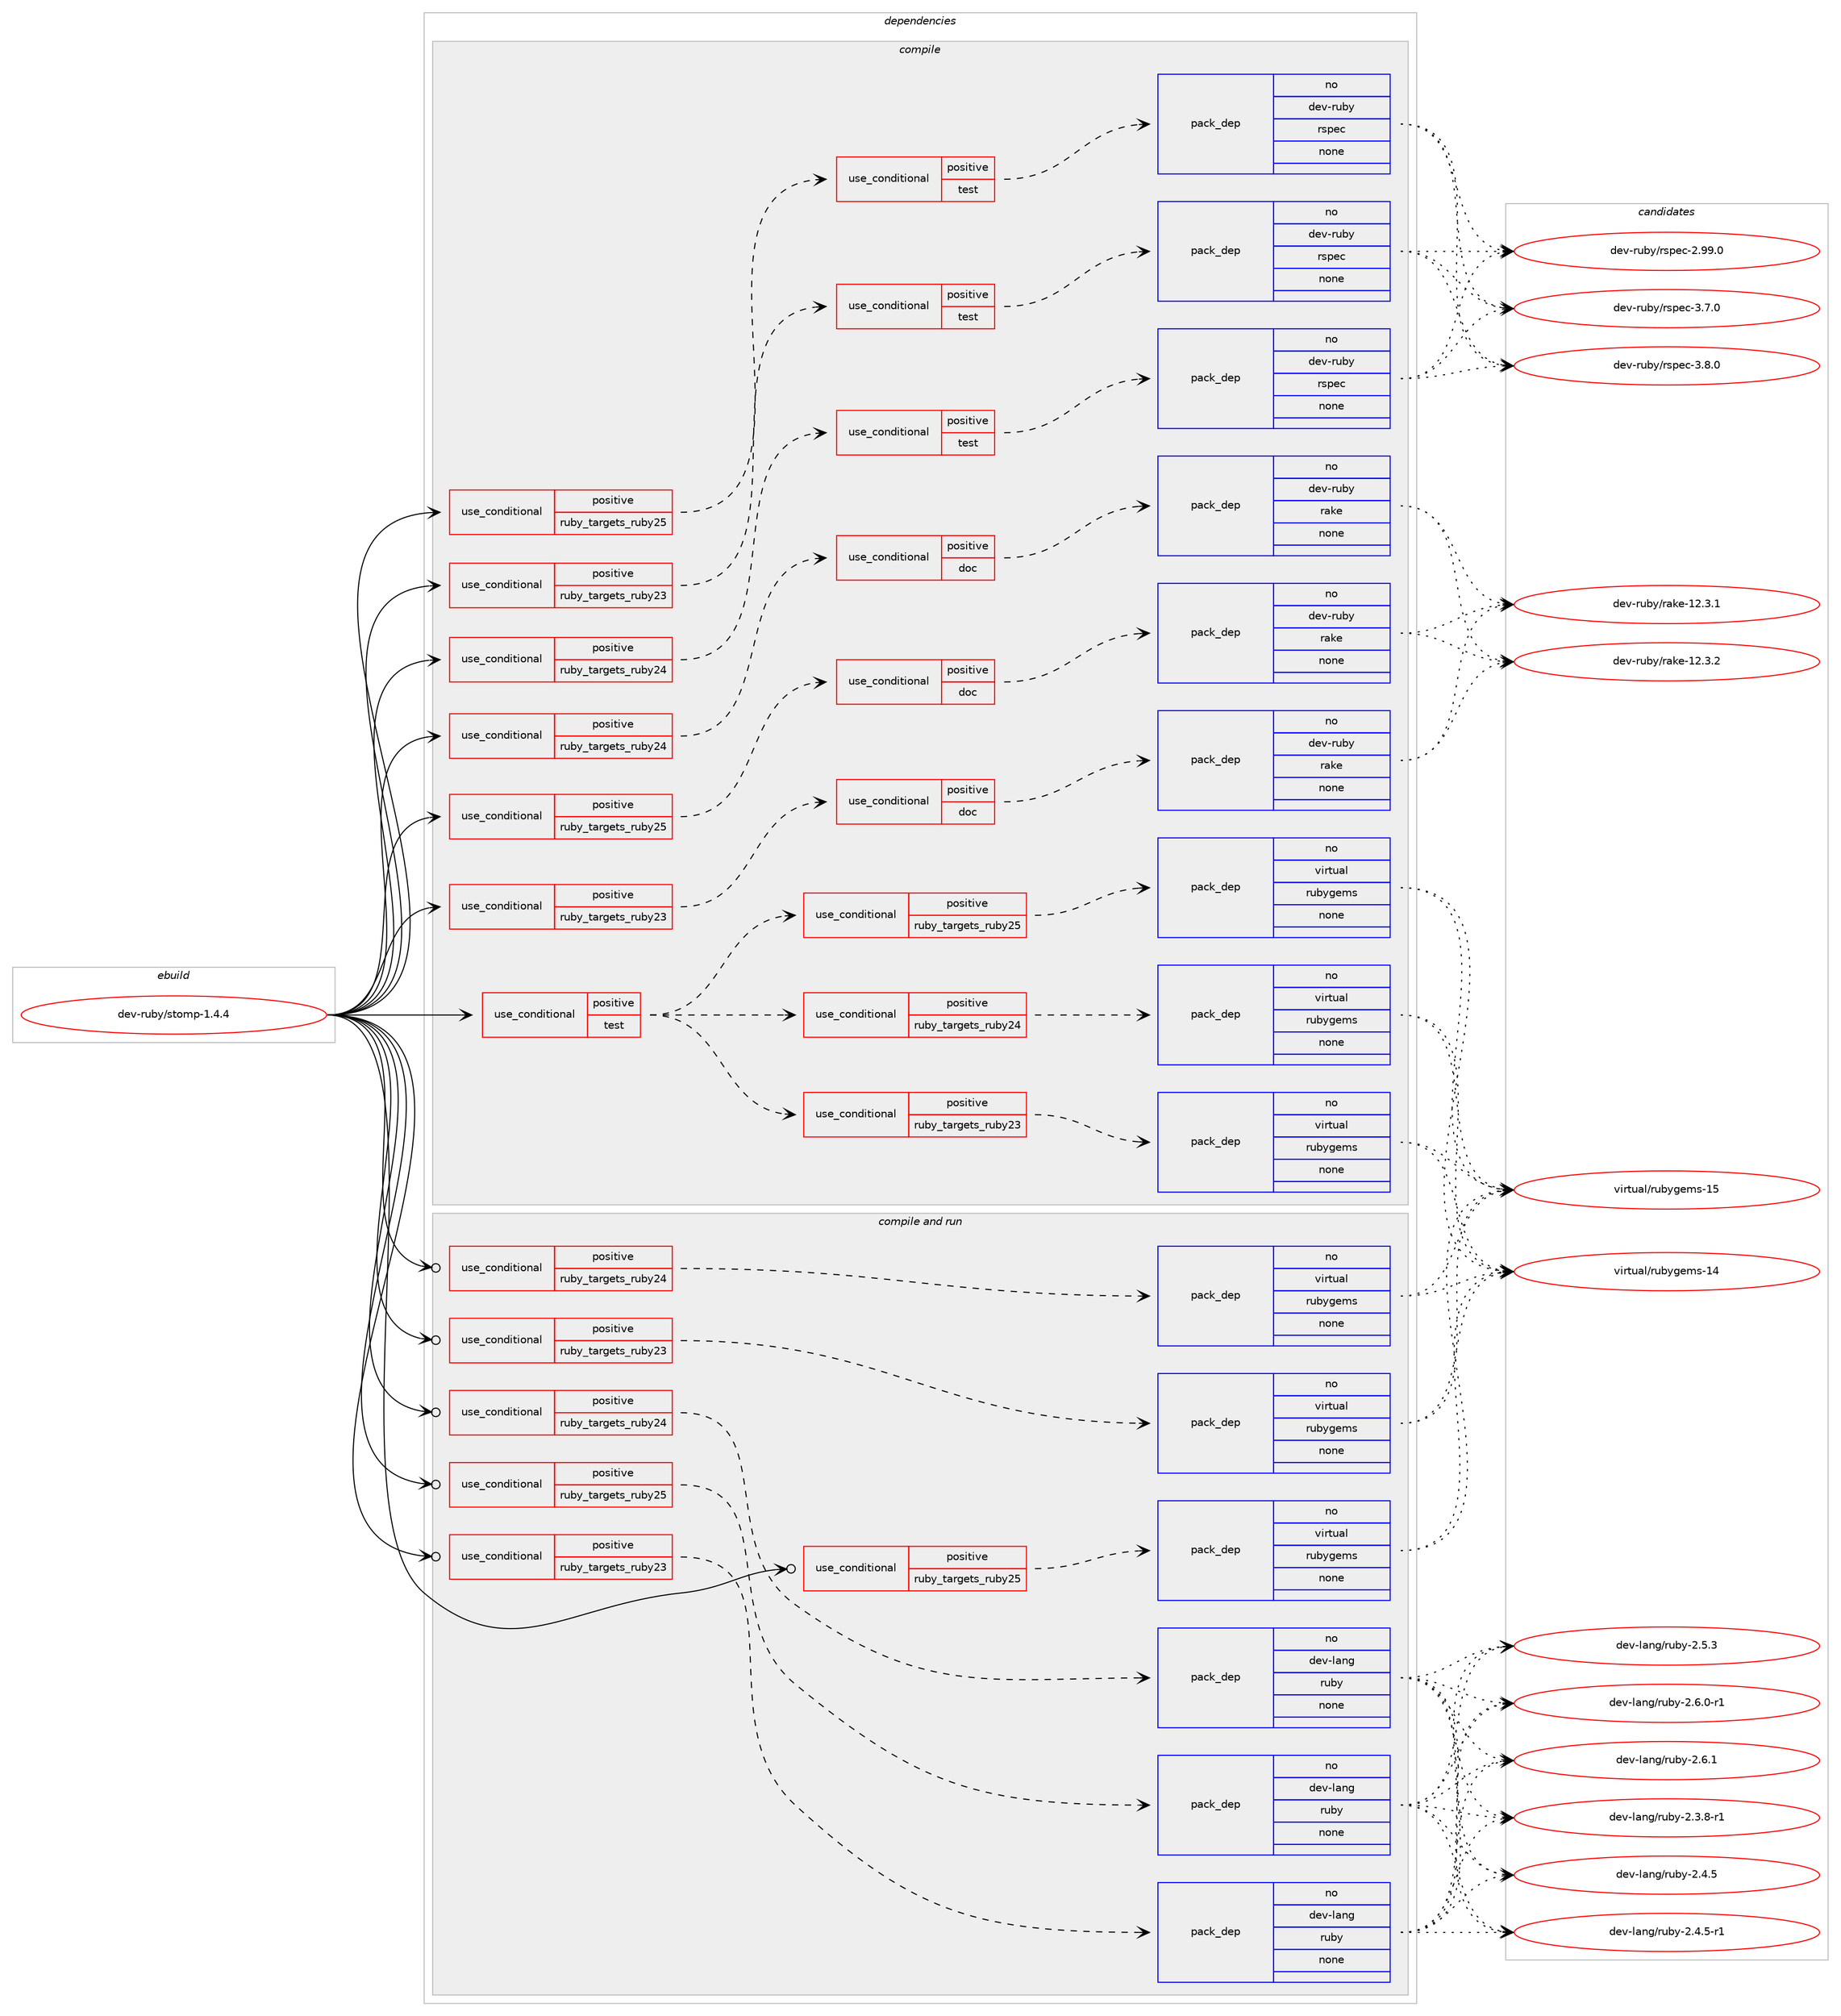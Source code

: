 digraph prolog {

# *************
# Graph options
# *************

newrank=true;
concentrate=true;
compound=true;
graph [rankdir=LR,fontname=Helvetica,fontsize=10,ranksep=1.5];#, ranksep=2.5, nodesep=0.2];
edge  [arrowhead=vee];
node  [fontname=Helvetica,fontsize=10];

# **********
# The ebuild
# **********

subgraph cluster_leftcol {
color=gray;
rank=same;
label=<<i>ebuild</i>>;
id [label="dev-ruby/stomp-1.4.4", color=red, width=4, href="../dev-ruby/stomp-1.4.4.svg"];
}

# ****************
# The dependencies
# ****************

subgraph cluster_midcol {
color=gray;
label=<<i>dependencies</i>>;
subgraph cluster_compile {
fillcolor="#eeeeee";
style=filled;
label=<<i>compile</i>>;
subgraph cond419453 {
dependency1531928 [label=<<TABLE BORDER="0" CELLBORDER="1" CELLSPACING="0" CELLPADDING="4"><TR><TD ROWSPAN="3" CELLPADDING="10">use_conditional</TD></TR><TR><TD>positive</TD></TR><TR><TD>ruby_targets_ruby23</TD></TR></TABLE>>, shape=none, color=red];
subgraph cond419454 {
dependency1531929 [label=<<TABLE BORDER="0" CELLBORDER="1" CELLSPACING="0" CELLPADDING="4"><TR><TD ROWSPAN="3" CELLPADDING="10">use_conditional</TD></TR><TR><TD>positive</TD></TR><TR><TD>doc</TD></TR></TABLE>>, shape=none, color=red];
subgraph pack1088959 {
dependency1531930 [label=<<TABLE BORDER="0" CELLBORDER="1" CELLSPACING="0" CELLPADDING="4" WIDTH="220"><TR><TD ROWSPAN="6" CELLPADDING="30">pack_dep</TD></TR><TR><TD WIDTH="110">no</TD></TR><TR><TD>dev-ruby</TD></TR><TR><TD>rake</TD></TR><TR><TD>none</TD></TR><TR><TD></TD></TR></TABLE>>, shape=none, color=blue];
}
dependency1531929:e -> dependency1531930:w [weight=20,style="dashed",arrowhead="vee"];
}
dependency1531928:e -> dependency1531929:w [weight=20,style="dashed",arrowhead="vee"];
}
id:e -> dependency1531928:w [weight=20,style="solid",arrowhead="vee"];
subgraph cond419455 {
dependency1531931 [label=<<TABLE BORDER="0" CELLBORDER="1" CELLSPACING="0" CELLPADDING="4"><TR><TD ROWSPAN="3" CELLPADDING="10">use_conditional</TD></TR><TR><TD>positive</TD></TR><TR><TD>ruby_targets_ruby23</TD></TR></TABLE>>, shape=none, color=red];
subgraph cond419456 {
dependency1531932 [label=<<TABLE BORDER="0" CELLBORDER="1" CELLSPACING="0" CELLPADDING="4"><TR><TD ROWSPAN="3" CELLPADDING="10">use_conditional</TD></TR><TR><TD>positive</TD></TR><TR><TD>test</TD></TR></TABLE>>, shape=none, color=red];
subgraph pack1088960 {
dependency1531933 [label=<<TABLE BORDER="0" CELLBORDER="1" CELLSPACING="0" CELLPADDING="4" WIDTH="220"><TR><TD ROWSPAN="6" CELLPADDING="30">pack_dep</TD></TR><TR><TD WIDTH="110">no</TD></TR><TR><TD>dev-ruby</TD></TR><TR><TD>rspec</TD></TR><TR><TD>none</TD></TR><TR><TD></TD></TR></TABLE>>, shape=none, color=blue];
}
dependency1531932:e -> dependency1531933:w [weight=20,style="dashed",arrowhead="vee"];
}
dependency1531931:e -> dependency1531932:w [weight=20,style="dashed",arrowhead="vee"];
}
id:e -> dependency1531931:w [weight=20,style="solid",arrowhead="vee"];
subgraph cond419457 {
dependency1531934 [label=<<TABLE BORDER="0" CELLBORDER="1" CELLSPACING="0" CELLPADDING="4"><TR><TD ROWSPAN="3" CELLPADDING="10">use_conditional</TD></TR><TR><TD>positive</TD></TR><TR><TD>ruby_targets_ruby24</TD></TR></TABLE>>, shape=none, color=red];
subgraph cond419458 {
dependency1531935 [label=<<TABLE BORDER="0" CELLBORDER="1" CELLSPACING="0" CELLPADDING="4"><TR><TD ROWSPAN="3" CELLPADDING="10">use_conditional</TD></TR><TR><TD>positive</TD></TR><TR><TD>doc</TD></TR></TABLE>>, shape=none, color=red];
subgraph pack1088961 {
dependency1531936 [label=<<TABLE BORDER="0" CELLBORDER="1" CELLSPACING="0" CELLPADDING="4" WIDTH="220"><TR><TD ROWSPAN="6" CELLPADDING="30">pack_dep</TD></TR><TR><TD WIDTH="110">no</TD></TR><TR><TD>dev-ruby</TD></TR><TR><TD>rake</TD></TR><TR><TD>none</TD></TR><TR><TD></TD></TR></TABLE>>, shape=none, color=blue];
}
dependency1531935:e -> dependency1531936:w [weight=20,style="dashed",arrowhead="vee"];
}
dependency1531934:e -> dependency1531935:w [weight=20,style="dashed",arrowhead="vee"];
}
id:e -> dependency1531934:w [weight=20,style="solid",arrowhead="vee"];
subgraph cond419459 {
dependency1531937 [label=<<TABLE BORDER="0" CELLBORDER="1" CELLSPACING="0" CELLPADDING="4"><TR><TD ROWSPAN="3" CELLPADDING="10">use_conditional</TD></TR><TR><TD>positive</TD></TR><TR><TD>ruby_targets_ruby24</TD></TR></TABLE>>, shape=none, color=red];
subgraph cond419460 {
dependency1531938 [label=<<TABLE BORDER="0" CELLBORDER="1" CELLSPACING="0" CELLPADDING="4"><TR><TD ROWSPAN="3" CELLPADDING="10">use_conditional</TD></TR><TR><TD>positive</TD></TR><TR><TD>test</TD></TR></TABLE>>, shape=none, color=red];
subgraph pack1088962 {
dependency1531939 [label=<<TABLE BORDER="0" CELLBORDER="1" CELLSPACING="0" CELLPADDING="4" WIDTH="220"><TR><TD ROWSPAN="6" CELLPADDING="30">pack_dep</TD></TR><TR><TD WIDTH="110">no</TD></TR><TR><TD>dev-ruby</TD></TR><TR><TD>rspec</TD></TR><TR><TD>none</TD></TR><TR><TD></TD></TR></TABLE>>, shape=none, color=blue];
}
dependency1531938:e -> dependency1531939:w [weight=20,style="dashed",arrowhead="vee"];
}
dependency1531937:e -> dependency1531938:w [weight=20,style="dashed",arrowhead="vee"];
}
id:e -> dependency1531937:w [weight=20,style="solid",arrowhead="vee"];
subgraph cond419461 {
dependency1531940 [label=<<TABLE BORDER="0" CELLBORDER="1" CELLSPACING="0" CELLPADDING="4"><TR><TD ROWSPAN="3" CELLPADDING="10">use_conditional</TD></TR><TR><TD>positive</TD></TR><TR><TD>ruby_targets_ruby25</TD></TR></TABLE>>, shape=none, color=red];
subgraph cond419462 {
dependency1531941 [label=<<TABLE BORDER="0" CELLBORDER="1" CELLSPACING="0" CELLPADDING="4"><TR><TD ROWSPAN="3" CELLPADDING="10">use_conditional</TD></TR><TR><TD>positive</TD></TR><TR><TD>doc</TD></TR></TABLE>>, shape=none, color=red];
subgraph pack1088963 {
dependency1531942 [label=<<TABLE BORDER="0" CELLBORDER="1" CELLSPACING="0" CELLPADDING="4" WIDTH="220"><TR><TD ROWSPAN="6" CELLPADDING="30">pack_dep</TD></TR><TR><TD WIDTH="110">no</TD></TR><TR><TD>dev-ruby</TD></TR><TR><TD>rake</TD></TR><TR><TD>none</TD></TR><TR><TD></TD></TR></TABLE>>, shape=none, color=blue];
}
dependency1531941:e -> dependency1531942:w [weight=20,style="dashed",arrowhead="vee"];
}
dependency1531940:e -> dependency1531941:w [weight=20,style="dashed",arrowhead="vee"];
}
id:e -> dependency1531940:w [weight=20,style="solid",arrowhead="vee"];
subgraph cond419463 {
dependency1531943 [label=<<TABLE BORDER="0" CELLBORDER="1" CELLSPACING="0" CELLPADDING="4"><TR><TD ROWSPAN="3" CELLPADDING="10">use_conditional</TD></TR><TR><TD>positive</TD></TR><TR><TD>ruby_targets_ruby25</TD></TR></TABLE>>, shape=none, color=red];
subgraph cond419464 {
dependency1531944 [label=<<TABLE BORDER="0" CELLBORDER="1" CELLSPACING="0" CELLPADDING="4"><TR><TD ROWSPAN="3" CELLPADDING="10">use_conditional</TD></TR><TR><TD>positive</TD></TR><TR><TD>test</TD></TR></TABLE>>, shape=none, color=red];
subgraph pack1088964 {
dependency1531945 [label=<<TABLE BORDER="0" CELLBORDER="1" CELLSPACING="0" CELLPADDING="4" WIDTH="220"><TR><TD ROWSPAN="6" CELLPADDING="30">pack_dep</TD></TR><TR><TD WIDTH="110">no</TD></TR><TR><TD>dev-ruby</TD></TR><TR><TD>rspec</TD></TR><TR><TD>none</TD></TR><TR><TD></TD></TR></TABLE>>, shape=none, color=blue];
}
dependency1531944:e -> dependency1531945:w [weight=20,style="dashed",arrowhead="vee"];
}
dependency1531943:e -> dependency1531944:w [weight=20,style="dashed",arrowhead="vee"];
}
id:e -> dependency1531943:w [weight=20,style="solid",arrowhead="vee"];
subgraph cond419465 {
dependency1531946 [label=<<TABLE BORDER="0" CELLBORDER="1" CELLSPACING="0" CELLPADDING="4"><TR><TD ROWSPAN="3" CELLPADDING="10">use_conditional</TD></TR><TR><TD>positive</TD></TR><TR><TD>test</TD></TR></TABLE>>, shape=none, color=red];
subgraph cond419466 {
dependency1531947 [label=<<TABLE BORDER="0" CELLBORDER="1" CELLSPACING="0" CELLPADDING="4"><TR><TD ROWSPAN="3" CELLPADDING="10">use_conditional</TD></TR><TR><TD>positive</TD></TR><TR><TD>ruby_targets_ruby23</TD></TR></TABLE>>, shape=none, color=red];
subgraph pack1088965 {
dependency1531948 [label=<<TABLE BORDER="0" CELLBORDER="1" CELLSPACING="0" CELLPADDING="4" WIDTH="220"><TR><TD ROWSPAN="6" CELLPADDING="30">pack_dep</TD></TR><TR><TD WIDTH="110">no</TD></TR><TR><TD>virtual</TD></TR><TR><TD>rubygems</TD></TR><TR><TD>none</TD></TR><TR><TD></TD></TR></TABLE>>, shape=none, color=blue];
}
dependency1531947:e -> dependency1531948:w [weight=20,style="dashed",arrowhead="vee"];
}
dependency1531946:e -> dependency1531947:w [weight=20,style="dashed",arrowhead="vee"];
subgraph cond419467 {
dependency1531949 [label=<<TABLE BORDER="0" CELLBORDER="1" CELLSPACING="0" CELLPADDING="4"><TR><TD ROWSPAN="3" CELLPADDING="10">use_conditional</TD></TR><TR><TD>positive</TD></TR><TR><TD>ruby_targets_ruby24</TD></TR></TABLE>>, shape=none, color=red];
subgraph pack1088966 {
dependency1531950 [label=<<TABLE BORDER="0" CELLBORDER="1" CELLSPACING="0" CELLPADDING="4" WIDTH="220"><TR><TD ROWSPAN="6" CELLPADDING="30">pack_dep</TD></TR><TR><TD WIDTH="110">no</TD></TR><TR><TD>virtual</TD></TR><TR><TD>rubygems</TD></TR><TR><TD>none</TD></TR><TR><TD></TD></TR></TABLE>>, shape=none, color=blue];
}
dependency1531949:e -> dependency1531950:w [weight=20,style="dashed",arrowhead="vee"];
}
dependency1531946:e -> dependency1531949:w [weight=20,style="dashed",arrowhead="vee"];
subgraph cond419468 {
dependency1531951 [label=<<TABLE BORDER="0" CELLBORDER="1" CELLSPACING="0" CELLPADDING="4"><TR><TD ROWSPAN="3" CELLPADDING="10">use_conditional</TD></TR><TR><TD>positive</TD></TR><TR><TD>ruby_targets_ruby25</TD></TR></TABLE>>, shape=none, color=red];
subgraph pack1088967 {
dependency1531952 [label=<<TABLE BORDER="0" CELLBORDER="1" CELLSPACING="0" CELLPADDING="4" WIDTH="220"><TR><TD ROWSPAN="6" CELLPADDING="30">pack_dep</TD></TR><TR><TD WIDTH="110">no</TD></TR><TR><TD>virtual</TD></TR><TR><TD>rubygems</TD></TR><TR><TD>none</TD></TR><TR><TD></TD></TR></TABLE>>, shape=none, color=blue];
}
dependency1531951:e -> dependency1531952:w [weight=20,style="dashed",arrowhead="vee"];
}
dependency1531946:e -> dependency1531951:w [weight=20,style="dashed",arrowhead="vee"];
}
id:e -> dependency1531946:w [weight=20,style="solid",arrowhead="vee"];
}
subgraph cluster_compileandrun {
fillcolor="#eeeeee";
style=filled;
label=<<i>compile and run</i>>;
subgraph cond419469 {
dependency1531953 [label=<<TABLE BORDER="0" CELLBORDER="1" CELLSPACING="0" CELLPADDING="4"><TR><TD ROWSPAN="3" CELLPADDING="10">use_conditional</TD></TR><TR><TD>positive</TD></TR><TR><TD>ruby_targets_ruby23</TD></TR></TABLE>>, shape=none, color=red];
subgraph pack1088968 {
dependency1531954 [label=<<TABLE BORDER="0" CELLBORDER="1" CELLSPACING="0" CELLPADDING="4" WIDTH="220"><TR><TD ROWSPAN="6" CELLPADDING="30">pack_dep</TD></TR><TR><TD WIDTH="110">no</TD></TR><TR><TD>dev-lang</TD></TR><TR><TD>ruby</TD></TR><TR><TD>none</TD></TR><TR><TD></TD></TR></TABLE>>, shape=none, color=blue];
}
dependency1531953:e -> dependency1531954:w [weight=20,style="dashed",arrowhead="vee"];
}
id:e -> dependency1531953:w [weight=20,style="solid",arrowhead="odotvee"];
subgraph cond419470 {
dependency1531955 [label=<<TABLE BORDER="0" CELLBORDER="1" CELLSPACING="0" CELLPADDING="4"><TR><TD ROWSPAN="3" CELLPADDING="10">use_conditional</TD></TR><TR><TD>positive</TD></TR><TR><TD>ruby_targets_ruby23</TD></TR></TABLE>>, shape=none, color=red];
subgraph pack1088969 {
dependency1531956 [label=<<TABLE BORDER="0" CELLBORDER="1" CELLSPACING="0" CELLPADDING="4" WIDTH="220"><TR><TD ROWSPAN="6" CELLPADDING="30">pack_dep</TD></TR><TR><TD WIDTH="110">no</TD></TR><TR><TD>virtual</TD></TR><TR><TD>rubygems</TD></TR><TR><TD>none</TD></TR><TR><TD></TD></TR></TABLE>>, shape=none, color=blue];
}
dependency1531955:e -> dependency1531956:w [weight=20,style="dashed",arrowhead="vee"];
}
id:e -> dependency1531955:w [weight=20,style="solid",arrowhead="odotvee"];
subgraph cond419471 {
dependency1531957 [label=<<TABLE BORDER="0" CELLBORDER="1" CELLSPACING="0" CELLPADDING="4"><TR><TD ROWSPAN="3" CELLPADDING="10">use_conditional</TD></TR><TR><TD>positive</TD></TR><TR><TD>ruby_targets_ruby24</TD></TR></TABLE>>, shape=none, color=red];
subgraph pack1088970 {
dependency1531958 [label=<<TABLE BORDER="0" CELLBORDER="1" CELLSPACING="0" CELLPADDING="4" WIDTH="220"><TR><TD ROWSPAN="6" CELLPADDING="30">pack_dep</TD></TR><TR><TD WIDTH="110">no</TD></TR><TR><TD>dev-lang</TD></TR><TR><TD>ruby</TD></TR><TR><TD>none</TD></TR><TR><TD></TD></TR></TABLE>>, shape=none, color=blue];
}
dependency1531957:e -> dependency1531958:w [weight=20,style="dashed",arrowhead="vee"];
}
id:e -> dependency1531957:w [weight=20,style="solid",arrowhead="odotvee"];
subgraph cond419472 {
dependency1531959 [label=<<TABLE BORDER="0" CELLBORDER="1" CELLSPACING="0" CELLPADDING="4"><TR><TD ROWSPAN="3" CELLPADDING="10">use_conditional</TD></TR><TR><TD>positive</TD></TR><TR><TD>ruby_targets_ruby24</TD></TR></TABLE>>, shape=none, color=red];
subgraph pack1088971 {
dependency1531960 [label=<<TABLE BORDER="0" CELLBORDER="1" CELLSPACING="0" CELLPADDING="4" WIDTH="220"><TR><TD ROWSPAN="6" CELLPADDING="30">pack_dep</TD></TR><TR><TD WIDTH="110">no</TD></TR><TR><TD>virtual</TD></TR><TR><TD>rubygems</TD></TR><TR><TD>none</TD></TR><TR><TD></TD></TR></TABLE>>, shape=none, color=blue];
}
dependency1531959:e -> dependency1531960:w [weight=20,style="dashed",arrowhead="vee"];
}
id:e -> dependency1531959:w [weight=20,style="solid",arrowhead="odotvee"];
subgraph cond419473 {
dependency1531961 [label=<<TABLE BORDER="0" CELLBORDER="1" CELLSPACING="0" CELLPADDING="4"><TR><TD ROWSPAN="3" CELLPADDING="10">use_conditional</TD></TR><TR><TD>positive</TD></TR><TR><TD>ruby_targets_ruby25</TD></TR></TABLE>>, shape=none, color=red];
subgraph pack1088972 {
dependency1531962 [label=<<TABLE BORDER="0" CELLBORDER="1" CELLSPACING="0" CELLPADDING="4" WIDTH="220"><TR><TD ROWSPAN="6" CELLPADDING="30">pack_dep</TD></TR><TR><TD WIDTH="110">no</TD></TR><TR><TD>dev-lang</TD></TR><TR><TD>ruby</TD></TR><TR><TD>none</TD></TR><TR><TD></TD></TR></TABLE>>, shape=none, color=blue];
}
dependency1531961:e -> dependency1531962:w [weight=20,style="dashed",arrowhead="vee"];
}
id:e -> dependency1531961:w [weight=20,style="solid",arrowhead="odotvee"];
subgraph cond419474 {
dependency1531963 [label=<<TABLE BORDER="0" CELLBORDER="1" CELLSPACING="0" CELLPADDING="4"><TR><TD ROWSPAN="3" CELLPADDING="10">use_conditional</TD></TR><TR><TD>positive</TD></TR><TR><TD>ruby_targets_ruby25</TD></TR></TABLE>>, shape=none, color=red];
subgraph pack1088973 {
dependency1531964 [label=<<TABLE BORDER="0" CELLBORDER="1" CELLSPACING="0" CELLPADDING="4" WIDTH="220"><TR><TD ROWSPAN="6" CELLPADDING="30">pack_dep</TD></TR><TR><TD WIDTH="110">no</TD></TR><TR><TD>virtual</TD></TR><TR><TD>rubygems</TD></TR><TR><TD>none</TD></TR><TR><TD></TD></TR></TABLE>>, shape=none, color=blue];
}
dependency1531963:e -> dependency1531964:w [weight=20,style="dashed",arrowhead="vee"];
}
id:e -> dependency1531963:w [weight=20,style="solid",arrowhead="odotvee"];
}
subgraph cluster_run {
fillcolor="#eeeeee";
style=filled;
label=<<i>run</i>>;
}
}

# **************
# The candidates
# **************

subgraph cluster_choices {
rank=same;
color=gray;
label=<<i>candidates</i>>;

subgraph choice1088959 {
color=black;
nodesep=1;
choice1001011184511411798121471149710710145495046514649 [label="dev-ruby/rake-12.3.1", color=red, width=4,href="../dev-ruby/rake-12.3.1.svg"];
choice1001011184511411798121471149710710145495046514650 [label="dev-ruby/rake-12.3.2", color=red, width=4,href="../dev-ruby/rake-12.3.2.svg"];
dependency1531930:e -> choice1001011184511411798121471149710710145495046514649:w [style=dotted,weight="100"];
dependency1531930:e -> choice1001011184511411798121471149710710145495046514650:w [style=dotted,weight="100"];
}
subgraph choice1088960 {
color=black;
nodesep=1;
choice1001011184511411798121471141151121019945504657574648 [label="dev-ruby/rspec-2.99.0", color=red, width=4,href="../dev-ruby/rspec-2.99.0.svg"];
choice10010111845114117981214711411511210199455146554648 [label="dev-ruby/rspec-3.7.0", color=red, width=4,href="../dev-ruby/rspec-3.7.0.svg"];
choice10010111845114117981214711411511210199455146564648 [label="dev-ruby/rspec-3.8.0", color=red, width=4,href="../dev-ruby/rspec-3.8.0.svg"];
dependency1531933:e -> choice1001011184511411798121471141151121019945504657574648:w [style=dotted,weight="100"];
dependency1531933:e -> choice10010111845114117981214711411511210199455146554648:w [style=dotted,weight="100"];
dependency1531933:e -> choice10010111845114117981214711411511210199455146564648:w [style=dotted,weight="100"];
}
subgraph choice1088961 {
color=black;
nodesep=1;
choice1001011184511411798121471149710710145495046514649 [label="dev-ruby/rake-12.3.1", color=red, width=4,href="../dev-ruby/rake-12.3.1.svg"];
choice1001011184511411798121471149710710145495046514650 [label="dev-ruby/rake-12.3.2", color=red, width=4,href="../dev-ruby/rake-12.3.2.svg"];
dependency1531936:e -> choice1001011184511411798121471149710710145495046514649:w [style=dotted,weight="100"];
dependency1531936:e -> choice1001011184511411798121471149710710145495046514650:w [style=dotted,weight="100"];
}
subgraph choice1088962 {
color=black;
nodesep=1;
choice1001011184511411798121471141151121019945504657574648 [label="dev-ruby/rspec-2.99.0", color=red, width=4,href="../dev-ruby/rspec-2.99.0.svg"];
choice10010111845114117981214711411511210199455146554648 [label="dev-ruby/rspec-3.7.0", color=red, width=4,href="../dev-ruby/rspec-3.7.0.svg"];
choice10010111845114117981214711411511210199455146564648 [label="dev-ruby/rspec-3.8.0", color=red, width=4,href="../dev-ruby/rspec-3.8.0.svg"];
dependency1531939:e -> choice1001011184511411798121471141151121019945504657574648:w [style=dotted,weight="100"];
dependency1531939:e -> choice10010111845114117981214711411511210199455146554648:w [style=dotted,weight="100"];
dependency1531939:e -> choice10010111845114117981214711411511210199455146564648:w [style=dotted,weight="100"];
}
subgraph choice1088963 {
color=black;
nodesep=1;
choice1001011184511411798121471149710710145495046514649 [label="dev-ruby/rake-12.3.1", color=red, width=4,href="../dev-ruby/rake-12.3.1.svg"];
choice1001011184511411798121471149710710145495046514650 [label="dev-ruby/rake-12.3.2", color=red, width=4,href="../dev-ruby/rake-12.3.2.svg"];
dependency1531942:e -> choice1001011184511411798121471149710710145495046514649:w [style=dotted,weight="100"];
dependency1531942:e -> choice1001011184511411798121471149710710145495046514650:w [style=dotted,weight="100"];
}
subgraph choice1088964 {
color=black;
nodesep=1;
choice1001011184511411798121471141151121019945504657574648 [label="dev-ruby/rspec-2.99.0", color=red, width=4,href="../dev-ruby/rspec-2.99.0.svg"];
choice10010111845114117981214711411511210199455146554648 [label="dev-ruby/rspec-3.7.0", color=red, width=4,href="../dev-ruby/rspec-3.7.0.svg"];
choice10010111845114117981214711411511210199455146564648 [label="dev-ruby/rspec-3.8.0", color=red, width=4,href="../dev-ruby/rspec-3.8.0.svg"];
dependency1531945:e -> choice1001011184511411798121471141151121019945504657574648:w [style=dotted,weight="100"];
dependency1531945:e -> choice10010111845114117981214711411511210199455146554648:w [style=dotted,weight="100"];
dependency1531945:e -> choice10010111845114117981214711411511210199455146564648:w [style=dotted,weight="100"];
}
subgraph choice1088965 {
color=black;
nodesep=1;
choice118105114116117971084711411798121103101109115454952 [label="virtual/rubygems-14", color=red, width=4,href="../virtual/rubygems-14.svg"];
choice118105114116117971084711411798121103101109115454953 [label="virtual/rubygems-15", color=red, width=4,href="../virtual/rubygems-15.svg"];
dependency1531948:e -> choice118105114116117971084711411798121103101109115454952:w [style=dotted,weight="100"];
dependency1531948:e -> choice118105114116117971084711411798121103101109115454953:w [style=dotted,weight="100"];
}
subgraph choice1088966 {
color=black;
nodesep=1;
choice118105114116117971084711411798121103101109115454952 [label="virtual/rubygems-14", color=red, width=4,href="../virtual/rubygems-14.svg"];
choice118105114116117971084711411798121103101109115454953 [label="virtual/rubygems-15", color=red, width=4,href="../virtual/rubygems-15.svg"];
dependency1531950:e -> choice118105114116117971084711411798121103101109115454952:w [style=dotted,weight="100"];
dependency1531950:e -> choice118105114116117971084711411798121103101109115454953:w [style=dotted,weight="100"];
}
subgraph choice1088967 {
color=black;
nodesep=1;
choice118105114116117971084711411798121103101109115454952 [label="virtual/rubygems-14", color=red, width=4,href="../virtual/rubygems-14.svg"];
choice118105114116117971084711411798121103101109115454953 [label="virtual/rubygems-15", color=red, width=4,href="../virtual/rubygems-15.svg"];
dependency1531952:e -> choice118105114116117971084711411798121103101109115454952:w [style=dotted,weight="100"];
dependency1531952:e -> choice118105114116117971084711411798121103101109115454953:w [style=dotted,weight="100"];
}
subgraph choice1088968 {
color=black;
nodesep=1;
choice100101118451089711010347114117981214550465146564511449 [label="dev-lang/ruby-2.3.8-r1", color=red, width=4,href="../dev-lang/ruby-2.3.8-r1.svg"];
choice10010111845108971101034711411798121455046524653 [label="dev-lang/ruby-2.4.5", color=red, width=4,href="../dev-lang/ruby-2.4.5.svg"];
choice100101118451089711010347114117981214550465246534511449 [label="dev-lang/ruby-2.4.5-r1", color=red, width=4,href="../dev-lang/ruby-2.4.5-r1.svg"];
choice10010111845108971101034711411798121455046534651 [label="dev-lang/ruby-2.5.3", color=red, width=4,href="../dev-lang/ruby-2.5.3.svg"];
choice100101118451089711010347114117981214550465446484511449 [label="dev-lang/ruby-2.6.0-r1", color=red, width=4,href="../dev-lang/ruby-2.6.0-r1.svg"];
choice10010111845108971101034711411798121455046544649 [label="dev-lang/ruby-2.6.1", color=red, width=4,href="../dev-lang/ruby-2.6.1.svg"];
dependency1531954:e -> choice100101118451089711010347114117981214550465146564511449:w [style=dotted,weight="100"];
dependency1531954:e -> choice10010111845108971101034711411798121455046524653:w [style=dotted,weight="100"];
dependency1531954:e -> choice100101118451089711010347114117981214550465246534511449:w [style=dotted,weight="100"];
dependency1531954:e -> choice10010111845108971101034711411798121455046534651:w [style=dotted,weight="100"];
dependency1531954:e -> choice100101118451089711010347114117981214550465446484511449:w [style=dotted,weight="100"];
dependency1531954:e -> choice10010111845108971101034711411798121455046544649:w [style=dotted,weight="100"];
}
subgraph choice1088969 {
color=black;
nodesep=1;
choice118105114116117971084711411798121103101109115454952 [label="virtual/rubygems-14", color=red, width=4,href="../virtual/rubygems-14.svg"];
choice118105114116117971084711411798121103101109115454953 [label="virtual/rubygems-15", color=red, width=4,href="../virtual/rubygems-15.svg"];
dependency1531956:e -> choice118105114116117971084711411798121103101109115454952:w [style=dotted,weight="100"];
dependency1531956:e -> choice118105114116117971084711411798121103101109115454953:w [style=dotted,weight="100"];
}
subgraph choice1088970 {
color=black;
nodesep=1;
choice100101118451089711010347114117981214550465146564511449 [label="dev-lang/ruby-2.3.8-r1", color=red, width=4,href="../dev-lang/ruby-2.3.8-r1.svg"];
choice10010111845108971101034711411798121455046524653 [label="dev-lang/ruby-2.4.5", color=red, width=4,href="../dev-lang/ruby-2.4.5.svg"];
choice100101118451089711010347114117981214550465246534511449 [label="dev-lang/ruby-2.4.5-r1", color=red, width=4,href="../dev-lang/ruby-2.4.5-r1.svg"];
choice10010111845108971101034711411798121455046534651 [label="dev-lang/ruby-2.5.3", color=red, width=4,href="../dev-lang/ruby-2.5.3.svg"];
choice100101118451089711010347114117981214550465446484511449 [label="dev-lang/ruby-2.6.0-r1", color=red, width=4,href="../dev-lang/ruby-2.6.0-r1.svg"];
choice10010111845108971101034711411798121455046544649 [label="dev-lang/ruby-2.6.1", color=red, width=4,href="../dev-lang/ruby-2.6.1.svg"];
dependency1531958:e -> choice100101118451089711010347114117981214550465146564511449:w [style=dotted,weight="100"];
dependency1531958:e -> choice10010111845108971101034711411798121455046524653:w [style=dotted,weight="100"];
dependency1531958:e -> choice100101118451089711010347114117981214550465246534511449:w [style=dotted,weight="100"];
dependency1531958:e -> choice10010111845108971101034711411798121455046534651:w [style=dotted,weight="100"];
dependency1531958:e -> choice100101118451089711010347114117981214550465446484511449:w [style=dotted,weight="100"];
dependency1531958:e -> choice10010111845108971101034711411798121455046544649:w [style=dotted,weight="100"];
}
subgraph choice1088971 {
color=black;
nodesep=1;
choice118105114116117971084711411798121103101109115454952 [label="virtual/rubygems-14", color=red, width=4,href="../virtual/rubygems-14.svg"];
choice118105114116117971084711411798121103101109115454953 [label="virtual/rubygems-15", color=red, width=4,href="../virtual/rubygems-15.svg"];
dependency1531960:e -> choice118105114116117971084711411798121103101109115454952:w [style=dotted,weight="100"];
dependency1531960:e -> choice118105114116117971084711411798121103101109115454953:w [style=dotted,weight="100"];
}
subgraph choice1088972 {
color=black;
nodesep=1;
choice100101118451089711010347114117981214550465146564511449 [label="dev-lang/ruby-2.3.8-r1", color=red, width=4,href="../dev-lang/ruby-2.3.8-r1.svg"];
choice10010111845108971101034711411798121455046524653 [label="dev-lang/ruby-2.4.5", color=red, width=4,href="../dev-lang/ruby-2.4.5.svg"];
choice100101118451089711010347114117981214550465246534511449 [label="dev-lang/ruby-2.4.5-r1", color=red, width=4,href="../dev-lang/ruby-2.4.5-r1.svg"];
choice10010111845108971101034711411798121455046534651 [label="dev-lang/ruby-2.5.3", color=red, width=4,href="../dev-lang/ruby-2.5.3.svg"];
choice100101118451089711010347114117981214550465446484511449 [label="dev-lang/ruby-2.6.0-r1", color=red, width=4,href="../dev-lang/ruby-2.6.0-r1.svg"];
choice10010111845108971101034711411798121455046544649 [label="dev-lang/ruby-2.6.1", color=red, width=4,href="../dev-lang/ruby-2.6.1.svg"];
dependency1531962:e -> choice100101118451089711010347114117981214550465146564511449:w [style=dotted,weight="100"];
dependency1531962:e -> choice10010111845108971101034711411798121455046524653:w [style=dotted,weight="100"];
dependency1531962:e -> choice100101118451089711010347114117981214550465246534511449:w [style=dotted,weight="100"];
dependency1531962:e -> choice10010111845108971101034711411798121455046534651:w [style=dotted,weight="100"];
dependency1531962:e -> choice100101118451089711010347114117981214550465446484511449:w [style=dotted,weight="100"];
dependency1531962:e -> choice10010111845108971101034711411798121455046544649:w [style=dotted,weight="100"];
}
subgraph choice1088973 {
color=black;
nodesep=1;
choice118105114116117971084711411798121103101109115454952 [label="virtual/rubygems-14", color=red, width=4,href="../virtual/rubygems-14.svg"];
choice118105114116117971084711411798121103101109115454953 [label="virtual/rubygems-15", color=red, width=4,href="../virtual/rubygems-15.svg"];
dependency1531964:e -> choice118105114116117971084711411798121103101109115454952:w [style=dotted,weight="100"];
dependency1531964:e -> choice118105114116117971084711411798121103101109115454953:w [style=dotted,weight="100"];
}
}

}
